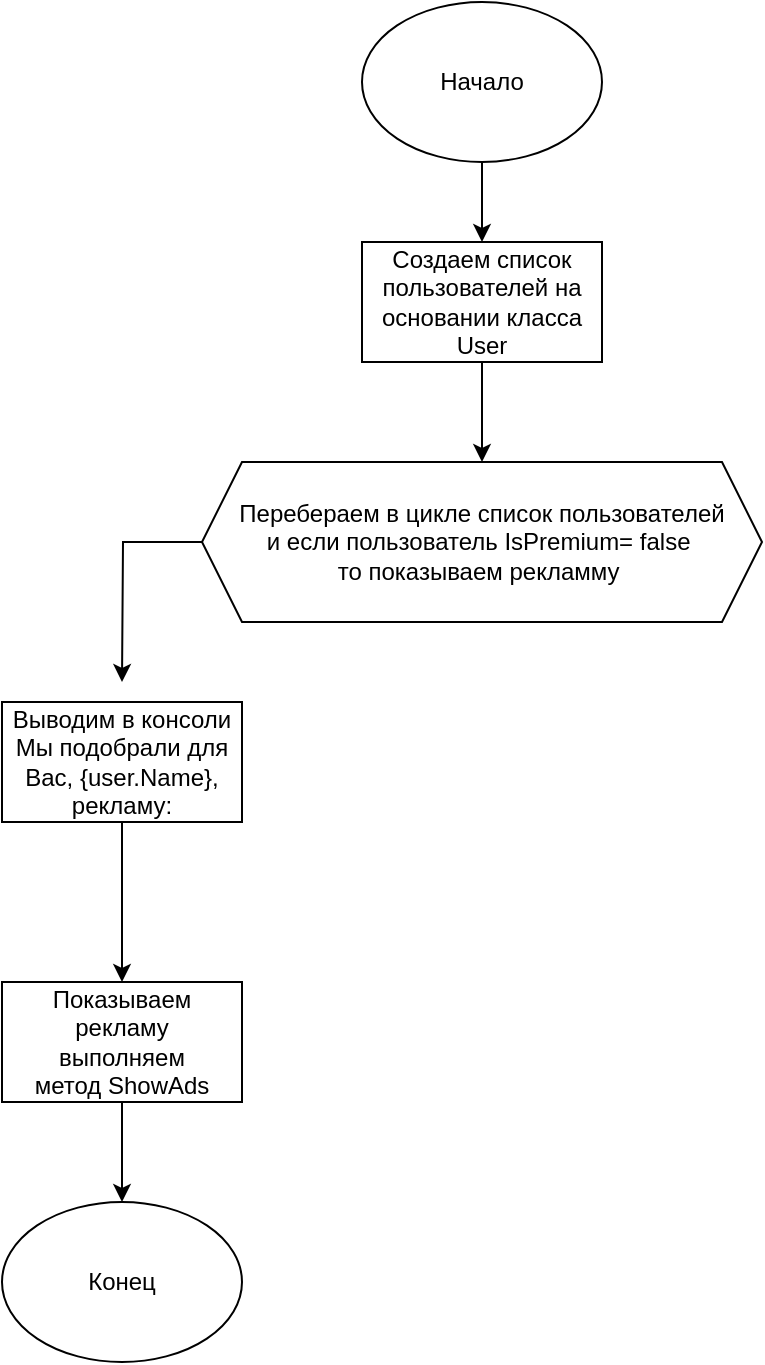 <mxfile version="24.2.2" type="device">
  <diagram id="C5RBs43oDa-KdzZeNtuy" name="Page-1">
    <mxGraphModel dx="1386" dy="783" grid="1" gridSize="10" guides="1" tooltips="1" connect="1" arrows="1" fold="1" page="1" pageScale="1" pageWidth="827" pageHeight="1169" math="0" shadow="0">
      <root>
        <mxCell id="WIyWlLk6GJQsqaUBKTNV-0" />
        <mxCell id="WIyWlLk6GJQsqaUBKTNV-1" parent="WIyWlLk6GJQsqaUBKTNV-0" />
        <mxCell id="9_JL2TRR04dnJlUzTMs4-16" value="" style="edgeStyle=orthogonalEdgeStyle;rounded=0;orthogonalLoop=1;jettySize=auto;html=1;" edge="1" parent="WIyWlLk6GJQsqaUBKTNV-1" source="9_JL2TRR04dnJlUzTMs4-0" target="9_JL2TRR04dnJlUzTMs4-15">
          <mxGeometry relative="1" as="geometry" />
        </mxCell>
        <mxCell id="9_JL2TRR04dnJlUzTMs4-0" value="Начало" style="ellipse;whiteSpace=wrap;html=1;" vertex="1" parent="WIyWlLk6GJQsqaUBKTNV-1">
          <mxGeometry x="420" y="100" width="120" height="80" as="geometry" />
        </mxCell>
        <mxCell id="9_JL2TRR04dnJlUzTMs4-9" value="" style="edgeStyle=orthogonalEdgeStyle;rounded=0;orthogonalLoop=1;jettySize=auto;html=1;" edge="1" parent="WIyWlLk6GJQsqaUBKTNV-1" source="9_JL2TRR04dnJlUzTMs4-3">
          <mxGeometry relative="1" as="geometry">
            <mxPoint x="300" y="440" as="targetPoint" />
          </mxGeometry>
        </mxCell>
        <mxCell id="9_JL2TRR04dnJlUzTMs4-3" value="&lt;div&gt;Перебераем в цикле список пользователей&lt;/div&gt;&lt;div&gt;и если пользователь IsPremium= false&amp;nbsp;&lt;/div&gt;&lt;div&gt;то показываем рекламму&amp;nbsp;&lt;/div&gt;" style="shape=hexagon;perimeter=hexagonPerimeter2;whiteSpace=wrap;html=1;fixedSize=1;" vertex="1" parent="WIyWlLk6GJQsqaUBKTNV-1">
          <mxGeometry x="340" y="330" width="280" height="80" as="geometry" />
        </mxCell>
        <mxCell id="9_JL2TRR04dnJlUzTMs4-12" value="" style="edgeStyle=orthogonalEdgeStyle;rounded=0;orthogonalLoop=1;jettySize=auto;html=1;" edge="1" parent="WIyWlLk6GJQsqaUBKTNV-1" source="9_JL2TRR04dnJlUzTMs4-6" target="9_JL2TRR04dnJlUzTMs4-11">
          <mxGeometry relative="1" as="geometry" />
        </mxCell>
        <mxCell id="9_JL2TRR04dnJlUzTMs4-6" value="Выводим в консоли&lt;div&gt;Мы подобрали для Вас, {user.Name}, рекламу:&lt;br&gt;&lt;/div&gt;" style="rounded=0;whiteSpace=wrap;html=1;" vertex="1" parent="WIyWlLk6GJQsqaUBKTNV-1">
          <mxGeometry x="240" y="450" width="120" height="60" as="geometry" />
        </mxCell>
        <mxCell id="9_JL2TRR04dnJlUzTMs4-14" value="" style="edgeStyle=orthogonalEdgeStyle;rounded=0;orthogonalLoop=1;jettySize=auto;html=1;" edge="1" parent="WIyWlLk6GJQsqaUBKTNV-1" source="9_JL2TRR04dnJlUzTMs4-11" target="9_JL2TRR04dnJlUzTMs4-13">
          <mxGeometry relative="1" as="geometry" />
        </mxCell>
        <mxCell id="9_JL2TRR04dnJlUzTMs4-11" value="Показываем рекламу&lt;div&gt;выполняем метод&amp;nbsp;ShowAds&lt;/div&gt;" style="whiteSpace=wrap;html=1;rounded=0;" vertex="1" parent="WIyWlLk6GJQsqaUBKTNV-1">
          <mxGeometry x="240" y="590" width="120" height="60" as="geometry" />
        </mxCell>
        <mxCell id="9_JL2TRR04dnJlUzTMs4-13" value="Конец" style="ellipse;whiteSpace=wrap;html=1;" vertex="1" parent="WIyWlLk6GJQsqaUBKTNV-1">
          <mxGeometry x="240" y="700" width="120" height="80" as="geometry" />
        </mxCell>
        <mxCell id="9_JL2TRR04dnJlUzTMs4-17" value="" style="edgeStyle=orthogonalEdgeStyle;rounded=0;orthogonalLoop=1;jettySize=auto;html=1;" edge="1" parent="WIyWlLk6GJQsqaUBKTNV-1" source="9_JL2TRR04dnJlUzTMs4-15" target="9_JL2TRR04dnJlUzTMs4-3">
          <mxGeometry relative="1" as="geometry" />
        </mxCell>
        <mxCell id="9_JL2TRR04dnJlUzTMs4-15" value="Создаем список пользователей на основании класса User" style="rounded=0;whiteSpace=wrap;html=1;" vertex="1" parent="WIyWlLk6GJQsqaUBKTNV-1">
          <mxGeometry x="420" y="220" width="120" height="60" as="geometry" />
        </mxCell>
      </root>
    </mxGraphModel>
  </diagram>
</mxfile>
